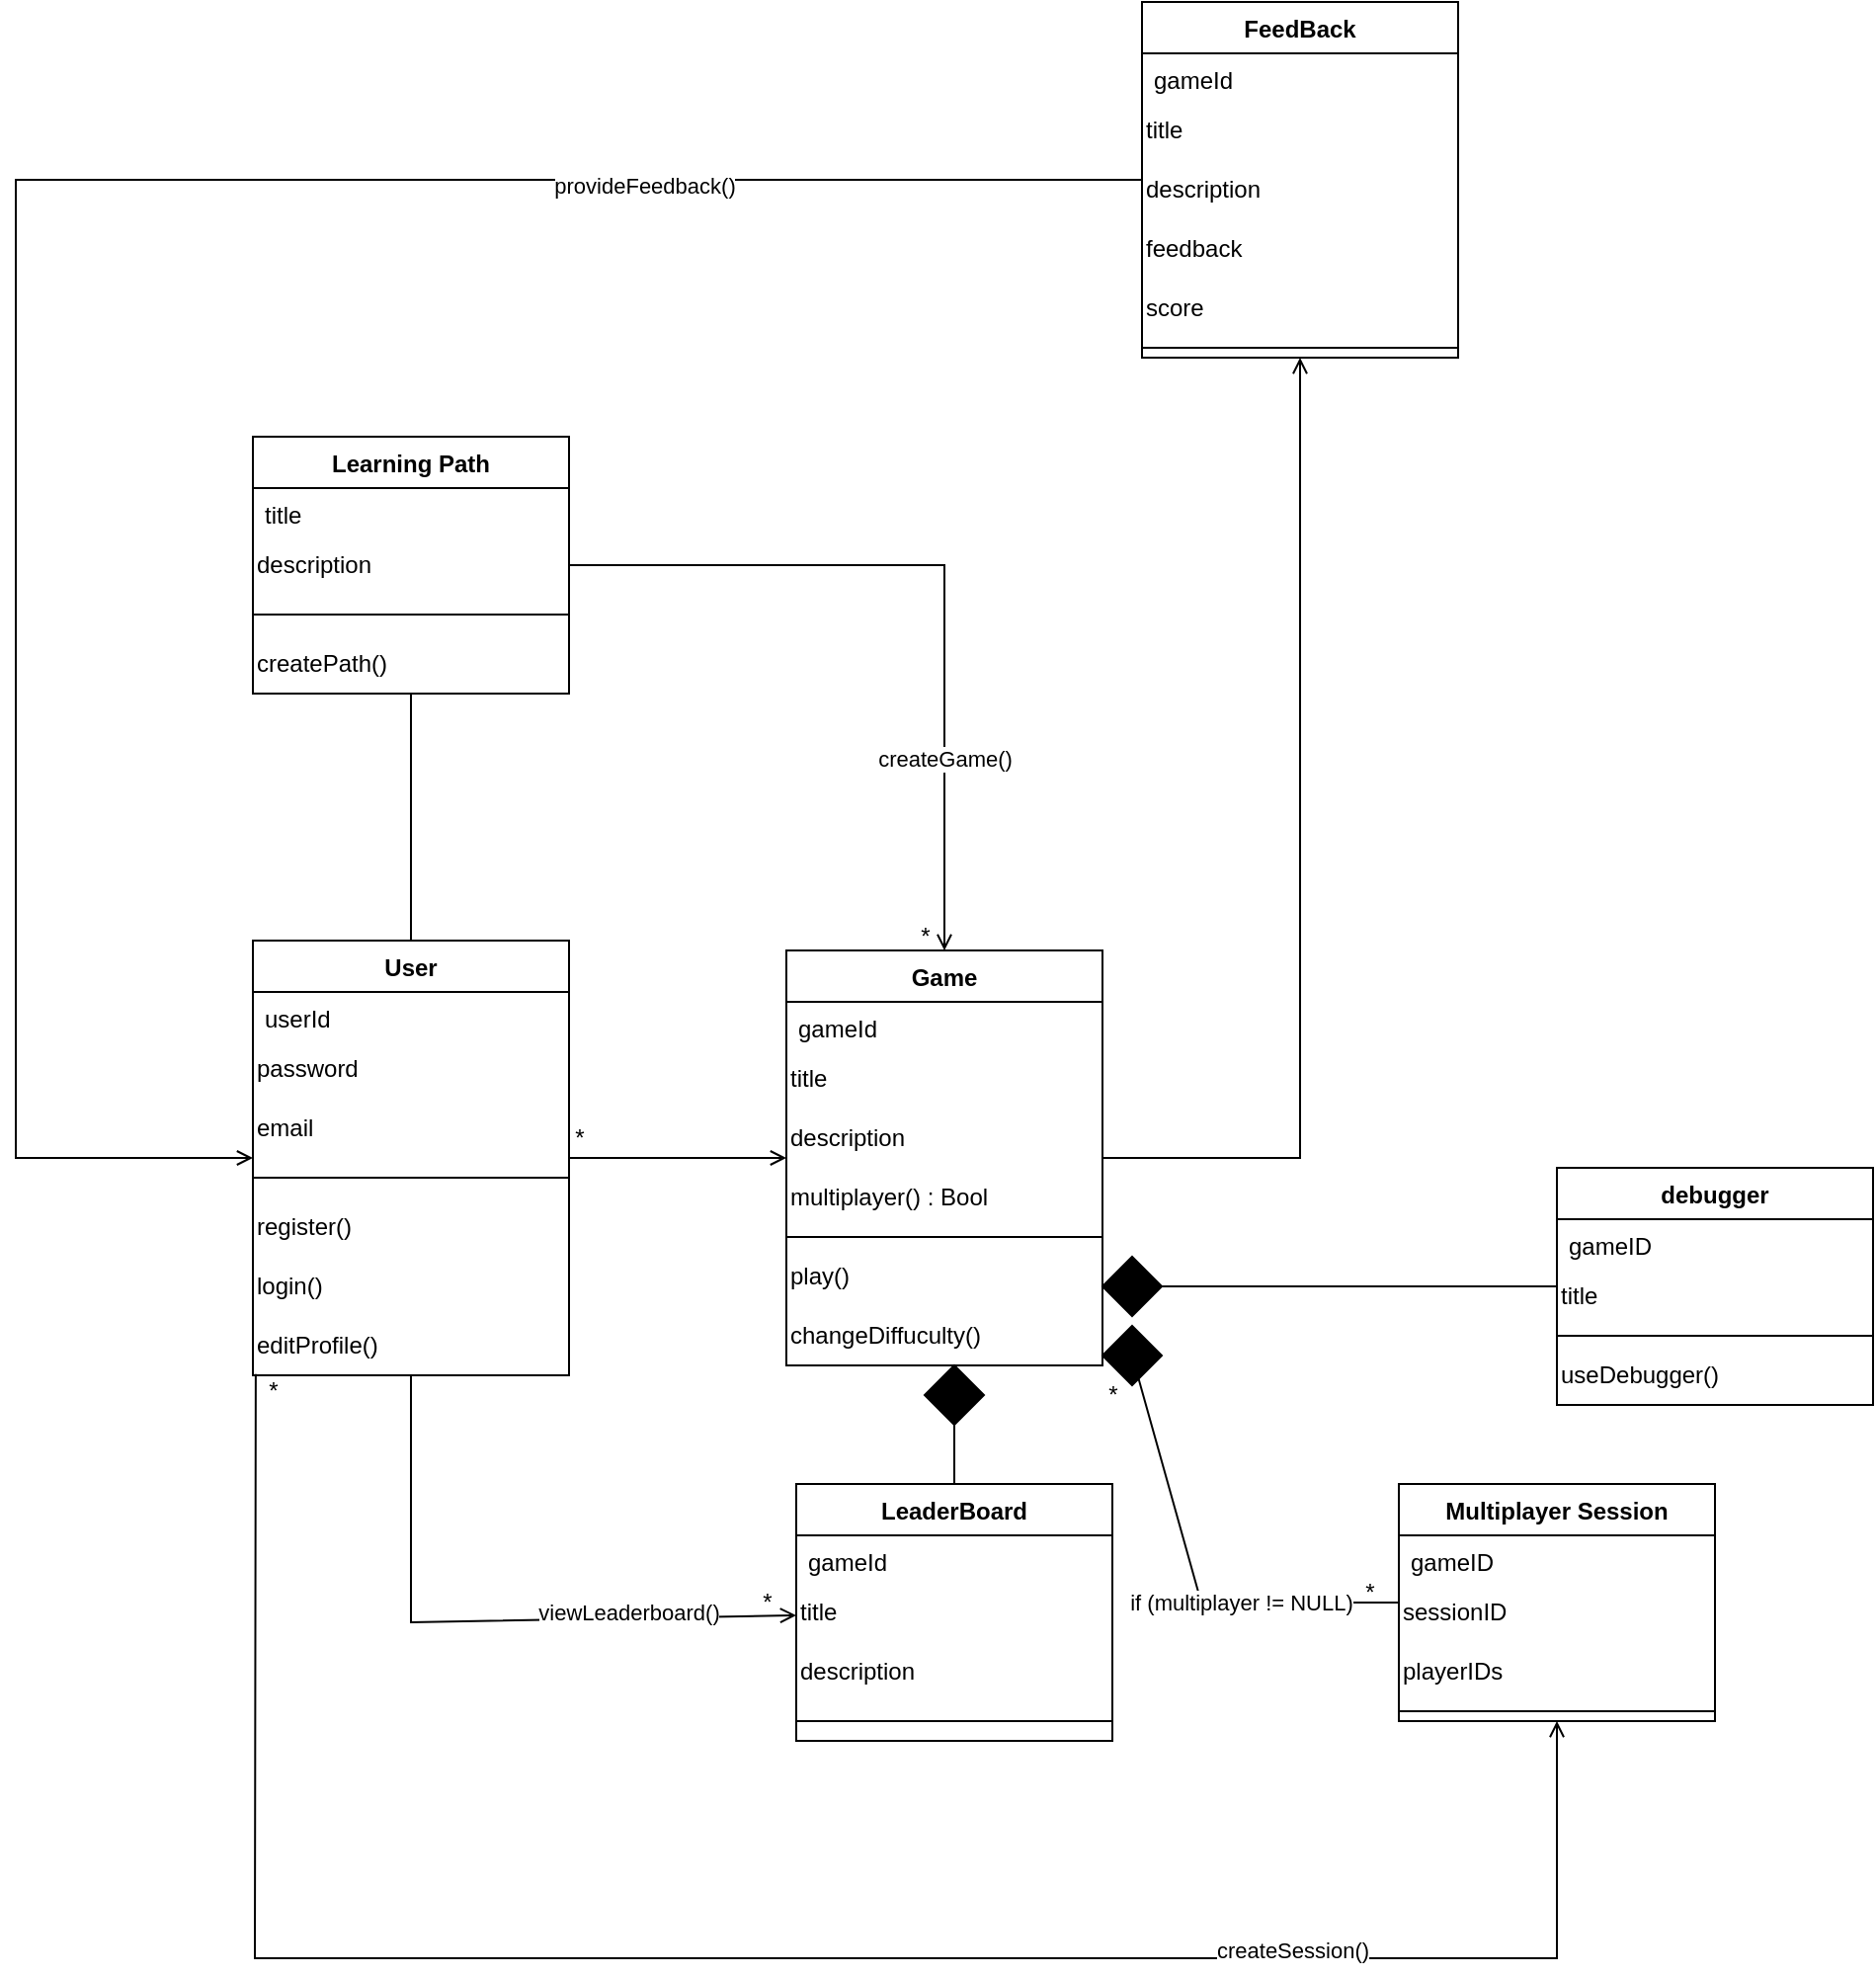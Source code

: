 <mxfile version="22.0.8" type="github">
  <diagram name="Page-1" id="pY-ZFwiOUdIzHV5ewGn6">
    <mxGraphModel dx="1749" dy="2267" grid="1" gridSize="10" guides="1" tooltips="1" connect="1" arrows="1" fold="1" page="1" pageScale="1" pageWidth="850" pageHeight="1100" math="0" shadow="0">
      <root>
        <mxCell id="0" />
        <mxCell id="1" parent="0" />
        <mxCell id="7C8xcJrHrY4QOSxnhiZb-1" value="User" style="swimlane;fontStyle=1;align=center;verticalAlign=top;childLayout=stackLayout;horizontal=1;startSize=26;horizontalStack=0;resizeParent=1;resizeParentMax=0;resizeLast=0;collapsible=1;marginBottom=0;whiteSpace=wrap;html=1;" parent="1" vertex="1">
          <mxGeometry x="180" y="175" width="160" height="220" as="geometry" />
        </mxCell>
        <mxCell id="7C8xcJrHrY4QOSxnhiZb-2" value="userId" style="text;strokeColor=none;fillColor=none;align=left;verticalAlign=top;spacingLeft=4;spacingRight=4;overflow=hidden;rotatable=0;points=[[0,0.5],[1,0.5]];portConstraint=eastwest;whiteSpace=wrap;html=1;" parent="7C8xcJrHrY4QOSxnhiZb-1" vertex="1">
          <mxGeometry y="26" width="160" height="24" as="geometry" />
        </mxCell>
        <mxCell id="7C8xcJrHrY4QOSxnhiZb-5" value="password" style="text;html=1;align=left;verticalAlign=middle;resizable=0;points=[];autosize=1;strokeColor=none;fillColor=none;" parent="7C8xcJrHrY4QOSxnhiZb-1" vertex="1">
          <mxGeometry y="50" width="160" height="30" as="geometry" />
        </mxCell>
        <mxCell id="7C8xcJrHrY4QOSxnhiZb-6" value="email" style="text;html=1;align=left;verticalAlign=middle;resizable=0;points=[];autosize=1;strokeColor=none;fillColor=none;" parent="7C8xcJrHrY4QOSxnhiZb-1" vertex="1">
          <mxGeometry y="80" width="160" height="30" as="geometry" />
        </mxCell>
        <mxCell id="7C8xcJrHrY4QOSxnhiZb-3" value="" style="line;strokeWidth=1;fillColor=none;align=left;verticalAlign=middle;spacingTop=-1;spacingLeft=3;spacingRight=3;rotatable=0;labelPosition=right;points=[];portConstraint=eastwest;strokeColor=inherit;" parent="7C8xcJrHrY4QOSxnhiZb-1" vertex="1">
          <mxGeometry y="110" width="160" height="20" as="geometry" />
        </mxCell>
        <mxCell id="7C8xcJrHrY4QOSxnhiZb-8" value="register()" style="text;html=1;align=left;verticalAlign=middle;resizable=0;points=[];autosize=1;strokeColor=none;fillColor=none;" parent="7C8xcJrHrY4QOSxnhiZb-1" vertex="1">
          <mxGeometry y="130" width="160" height="30" as="geometry" />
        </mxCell>
        <mxCell id="7C8xcJrHrY4QOSxnhiZb-10" value="login()" style="text;html=1;align=left;verticalAlign=middle;resizable=0;points=[];autosize=1;strokeColor=none;fillColor=none;" parent="7C8xcJrHrY4QOSxnhiZb-1" vertex="1">
          <mxGeometry y="160" width="160" height="30" as="geometry" />
        </mxCell>
        <mxCell id="7C8xcJrHrY4QOSxnhiZb-11" value="editProfile()" style="text;html=1;align=left;verticalAlign=middle;resizable=0;points=[];autosize=1;strokeColor=none;fillColor=none;" parent="7C8xcJrHrY4QOSxnhiZb-1" vertex="1">
          <mxGeometry y="190" width="160" height="30" as="geometry" />
        </mxCell>
        <mxCell id="7C8xcJrHrY4QOSxnhiZb-12" value="Game" style="swimlane;fontStyle=1;align=center;verticalAlign=top;childLayout=stackLayout;horizontal=1;startSize=26;horizontalStack=0;resizeParent=1;resizeParentMax=0;resizeLast=0;collapsible=1;marginBottom=0;whiteSpace=wrap;html=1;" parent="1" vertex="1">
          <mxGeometry x="450" y="180" width="160" height="210" as="geometry" />
        </mxCell>
        <mxCell id="7C8xcJrHrY4QOSxnhiZb-13" value="gameId" style="text;strokeColor=none;fillColor=none;align=left;verticalAlign=top;spacingLeft=4;spacingRight=4;overflow=hidden;rotatable=0;points=[[0,0.5],[1,0.5]];portConstraint=eastwest;whiteSpace=wrap;html=1;" parent="7C8xcJrHrY4QOSxnhiZb-12" vertex="1">
          <mxGeometry y="26" width="160" height="24" as="geometry" />
        </mxCell>
        <mxCell id="7C8xcJrHrY4QOSxnhiZb-14" value="title" style="text;html=1;align=left;verticalAlign=middle;resizable=0;points=[];autosize=1;strokeColor=none;fillColor=none;" parent="7C8xcJrHrY4QOSxnhiZb-12" vertex="1">
          <mxGeometry y="50" width="160" height="30" as="geometry" />
        </mxCell>
        <mxCell id="7C8xcJrHrY4QOSxnhiZb-15" value="description" style="text;html=1;align=left;verticalAlign=middle;resizable=0;points=[];autosize=1;strokeColor=none;fillColor=none;" parent="7C8xcJrHrY4QOSxnhiZb-12" vertex="1">
          <mxGeometry y="80" width="160" height="30" as="geometry" />
        </mxCell>
        <mxCell id="7C8xcJrHrY4QOSxnhiZb-63" value="multiplayer() : Bool" style="text;html=1;align=left;verticalAlign=middle;resizable=0;points=[];autosize=1;strokeColor=none;fillColor=none;" parent="7C8xcJrHrY4QOSxnhiZb-12" vertex="1">
          <mxGeometry y="110" width="160" height="30" as="geometry" />
        </mxCell>
        <mxCell id="7C8xcJrHrY4QOSxnhiZb-16" value="" style="line;strokeWidth=1;fillColor=none;align=left;verticalAlign=middle;spacingTop=-1;spacingLeft=3;spacingRight=3;rotatable=0;labelPosition=right;points=[];portConstraint=eastwest;strokeColor=inherit;" parent="7C8xcJrHrY4QOSxnhiZb-12" vertex="1">
          <mxGeometry y="140" width="160" height="10" as="geometry" />
        </mxCell>
        <mxCell id="7C8xcJrHrY4QOSxnhiZb-18" value="play()" style="text;html=1;align=left;verticalAlign=middle;resizable=0;points=[];autosize=1;strokeColor=none;fillColor=none;" parent="7C8xcJrHrY4QOSxnhiZb-12" vertex="1">
          <mxGeometry y="150" width="160" height="30" as="geometry" />
        </mxCell>
        <mxCell id="7C8xcJrHrY4QOSxnhiZb-21" value="changeDiffuculty()" style="text;html=1;align=left;verticalAlign=middle;resizable=0;points=[];autosize=1;strokeColor=none;fillColor=none;" parent="7C8xcJrHrY4QOSxnhiZb-12" vertex="1">
          <mxGeometry y="180" width="160" height="30" as="geometry" />
        </mxCell>
        <mxCell id="7C8xcJrHrY4QOSxnhiZb-22" value="" style="endArrow=open;html=1;rounded=0;endFill=0;" parent="1" source="7C8xcJrHrY4QOSxnhiZb-1" target="7C8xcJrHrY4QOSxnhiZb-12" edge="1">
          <mxGeometry width="50" height="50" relative="1" as="geometry">
            <mxPoint x="420" y="380" as="sourcePoint" />
            <mxPoint x="470" y="330" as="targetPoint" />
          </mxGeometry>
        </mxCell>
        <mxCell id="7C8xcJrHrY4QOSxnhiZb-23" value="*" style="text;html=1;align=center;verticalAlign=middle;resizable=0;points=[];autosize=1;strokeColor=none;fillColor=none;" parent="1" vertex="1">
          <mxGeometry x="330" y="260" width="30" height="30" as="geometry" />
        </mxCell>
        <mxCell id="7C8xcJrHrY4QOSxnhiZb-24" value="LeaderBoard" style="swimlane;fontStyle=1;align=center;verticalAlign=top;childLayout=stackLayout;horizontal=1;startSize=26;horizontalStack=0;resizeParent=1;resizeParentMax=0;resizeLast=0;collapsible=1;marginBottom=0;whiteSpace=wrap;html=1;" parent="1" vertex="1">
          <mxGeometry x="455" y="450" width="160" height="130" as="geometry" />
        </mxCell>
        <mxCell id="7C8xcJrHrY4QOSxnhiZb-25" value="gameId" style="text;strokeColor=none;fillColor=none;align=left;verticalAlign=top;spacingLeft=4;spacingRight=4;overflow=hidden;rotatable=0;points=[[0,0.5],[1,0.5]];portConstraint=eastwest;whiteSpace=wrap;html=1;" parent="7C8xcJrHrY4QOSxnhiZb-24" vertex="1">
          <mxGeometry y="26" width="160" height="24" as="geometry" />
        </mxCell>
        <mxCell id="7C8xcJrHrY4QOSxnhiZb-26" value="title" style="text;html=1;align=left;verticalAlign=middle;resizable=0;points=[];autosize=1;strokeColor=none;fillColor=none;" parent="7C8xcJrHrY4QOSxnhiZb-24" vertex="1">
          <mxGeometry y="50" width="160" height="30" as="geometry" />
        </mxCell>
        <mxCell id="7C8xcJrHrY4QOSxnhiZb-27" value="description" style="text;html=1;align=left;verticalAlign=middle;resizable=0;points=[];autosize=1;strokeColor=none;fillColor=none;" parent="7C8xcJrHrY4QOSxnhiZb-24" vertex="1">
          <mxGeometry y="80" width="160" height="30" as="geometry" />
        </mxCell>
        <mxCell id="7C8xcJrHrY4QOSxnhiZb-28" value="" style="line;strokeWidth=1;fillColor=none;align=left;verticalAlign=middle;spacingTop=-1;spacingLeft=3;spacingRight=3;rotatable=0;labelPosition=right;points=[];portConstraint=eastwest;strokeColor=inherit;" parent="7C8xcJrHrY4QOSxnhiZb-24" vertex="1">
          <mxGeometry y="110" width="160" height="20" as="geometry" />
        </mxCell>
        <mxCell id="7C8xcJrHrY4QOSxnhiZb-33" value="" style="endArrow=none;html=1;rounded=0;endFill=0;" parent="1" source="7C8xcJrHrY4QOSxnhiZb-34" target="7C8xcJrHrY4QOSxnhiZb-24" edge="1">
          <mxGeometry width="50" height="50" relative="1" as="geometry">
            <mxPoint x="380" y="510" as="sourcePoint" />
            <mxPoint x="430" y="460" as="targetPoint" />
          </mxGeometry>
        </mxCell>
        <mxCell id="7C8xcJrHrY4QOSxnhiZb-34" value="" style="rhombus;whiteSpace=wrap;html=1;fillColor=#000000;" parent="1" vertex="1">
          <mxGeometry x="520" y="390" width="30" height="30" as="geometry" />
        </mxCell>
        <mxCell id="7C8xcJrHrY4QOSxnhiZb-37" value="" style="endArrow=open;html=1;rounded=0;endFill=0;" parent="1" source="7C8xcJrHrY4QOSxnhiZb-1" target="7C8xcJrHrY4QOSxnhiZb-24" edge="1">
          <mxGeometry width="50" height="50" relative="1" as="geometry">
            <mxPoint x="380" y="510" as="sourcePoint" />
            <mxPoint x="430" y="460" as="targetPoint" />
            <Array as="points">
              <mxPoint x="260" y="520" />
            </Array>
          </mxGeometry>
        </mxCell>
        <mxCell id="7C8xcJrHrY4QOSxnhiZb-38" value="viewLeaderboard()" style="edgeLabel;html=1;align=center;verticalAlign=middle;resizable=0;points=[];" parent="7C8xcJrHrY4QOSxnhiZb-37" vertex="1" connectable="0">
          <mxGeometry x="0.467" y="3" relative="1" as="geometry">
            <mxPoint as="offset" />
          </mxGeometry>
        </mxCell>
        <mxCell id="7C8xcJrHrY4QOSxnhiZb-39" value="Learning Path" style="swimlane;fontStyle=1;align=center;verticalAlign=top;childLayout=stackLayout;horizontal=1;startSize=26;horizontalStack=0;resizeParent=1;resizeParentMax=0;resizeLast=0;collapsible=1;marginBottom=0;whiteSpace=wrap;html=1;" parent="1" vertex="1">
          <mxGeometry x="180" y="-80" width="160" height="130" as="geometry" />
        </mxCell>
        <mxCell id="7C8xcJrHrY4QOSxnhiZb-40" value="title" style="text;strokeColor=none;fillColor=none;align=left;verticalAlign=top;spacingLeft=4;spacingRight=4;overflow=hidden;rotatable=0;points=[[0,0.5],[1,0.5]];portConstraint=eastwest;whiteSpace=wrap;html=1;" parent="7C8xcJrHrY4QOSxnhiZb-39" vertex="1">
          <mxGeometry y="26" width="160" height="24" as="geometry" />
        </mxCell>
        <mxCell id="7C8xcJrHrY4QOSxnhiZb-41" value="description" style="text;html=1;align=left;verticalAlign=middle;resizable=0;points=[];autosize=1;strokeColor=none;fillColor=none;" parent="7C8xcJrHrY4QOSxnhiZb-39" vertex="1">
          <mxGeometry y="50" width="160" height="30" as="geometry" />
        </mxCell>
        <mxCell id="7C8xcJrHrY4QOSxnhiZb-43" value="" style="line;strokeWidth=1;fillColor=none;align=left;verticalAlign=middle;spacingTop=-1;spacingLeft=3;spacingRight=3;rotatable=0;labelPosition=right;points=[];portConstraint=eastwest;strokeColor=inherit;" parent="7C8xcJrHrY4QOSxnhiZb-39" vertex="1">
          <mxGeometry y="80" width="160" height="20" as="geometry" />
        </mxCell>
        <mxCell id="7C8xcJrHrY4QOSxnhiZb-44" value="createPath()" style="text;html=1;align=left;verticalAlign=middle;resizable=0;points=[];autosize=1;strokeColor=none;fillColor=none;" parent="7C8xcJrHrY4QOSxnhiZb-39" vertex="1">
          <mxGeometry y="100" width="160" height="30" as="geometry" />
        </mxCell>
        <mxCell id="7C8xcJrHrY4QOSxnhiZb-48" value="" style="endArrow=none;html=1;rounded=0;endFill=0;" parent="1" source="7C8xcJrHrY4QOSxnhiZb-1" target="7C8xcJrHrY4QOSxnhiZb-39" edge="1">
          <mxGeometry width="50" height="50" relative="1" as="geometry">
            <mxPoint x="420" y="180" as="sourcePoint" />
            <mxPoint x="210" y="-40" as="targetPoint" />
          </mxGeometry>
        </mxCell>
        <mxCell id="7C8xcJrHrY4QOSxnhiZb-51" value="" style="endArrow=open;html=1;rounded=0;endFill=0;" parent="1" source="7C8xcJrHrY4QOSxnhiZb-39" target="7C8xcJrHrY4QOSxnhiZb-12" edge="1">
          <mxGeometry width="50" height="50" relative="1" as="geometry">
            <mxPoint x="420" y="280" as="sourcePoint" />
            <mxPoint x="470" y="230" as="targetPoint" />
            <Array as="points">
              <mxPoint x="530" y="-15" />
            </Array>
          </mxGeometry>
        </mxCell>
        <mxCell id="7C8xcJrHrY4QOSxnhiZb-52" value="createGame()" style="edgeLabel;html=1;align=center;verticalAlign=middle;resizable=0;points=[];" parent="7C8xcJrHrY4QOSxnhiZb-51" vertex="1" connectable="0">
          <mxGeometry x="0.492" relative="1" as="geometry">
            <mxPoint y="1" as="offset" />
          </mxGeometry>
        </mxCell>
        <mxCell id="7C8xcJrHrY4QOSxnhiZb-53" value="FeedBack" style="swimlane;fontStyle=1;align=center;verticalAlign=top;childLayout=stackLayout;horizontal=1;startSize=26;horizontalStack=0;resizeParent=1;resizeParentMax=0;resizeLast=0;collapsible=1;marginBottom=0;whiteSpace=wrap;html=1;" parent="1" vertex="1">
          <mxGeometry x="630" y="-300" width="160" height="180" as="geometry" />
        </mxCell>
        <mxCell id="7C8xcJrHrY4QOSxnhiZb-54" value="gameId" style="text;strokeColor=none;fillColor=none;align=left;verticalAlign=top;spacingLeft=4;spacingRight=4;overflow=hidden;rotatable=0;points=[[0,0.5],[1,0.5]];portConstraint=eastwest;whiteSpace=wrap;html=1;" parent="7C8xcJrHrY4QOSxnhiZb-53" vertex="1">
          <mxGeometry y="26" width="160" height="24" as="geometry" />
        </mxCell>
        <mxCell id="7C8xcJrHrY4QOSxnhiZb-55" value="title" style="text;html=1;align=left;verticalAlign=middle;resizable=0;points=[];autosize=1;strokeColor=none;fillColor=none;" parent="7C8xcJrHrY4QOSxnhiZb-53" vertex="1">
          <mxGeometry y="50" width="160" height="30" as="geometry" />
        </mxCell>
        <mxCell id="7C8xcJrHrY4QOSxnhiZb-56" value="description" style="text;html=1;align=left;verticalAlign=middle;resizable=0;points=[];autosize=1;strokeColor=none;fillColor=none;" parent="7C8xcJrHrY4QOSxnhiZb-53" vertex="1">
          <mxGeometry y="80" width="160" height="30" as="geometry" />
        </mxCell>
        <mxCell id="7C8xcJrHrY4QOSxnhiZb-61" value="feedback" style="text;html=1;align=left;verticalAlign=middle;resizable=0;points=[];autosize=1;strokeColor=none;fillColor=none;" parent="7C8xcJrHrY4QOSxnhiZb-53" vertex="1">
          <mxGeometry y="110" width="160" height="30" as="geometry" />
        </mxCell>
        <mxCell id="7C8xcJrHrY4QOSxnhiZb-62" value="score" style="text;html=1;align=left;verticalAlign=middle;resizable=0;points=[];autosize=1;strokeColor=none;fillColor=none;" parent="7C8xcJrHrY4QOSxnhiZb-53" vertex="1">
          <mxGeometry y="140" width="160" height="30" as="geometry" />
        </mxCell>
        <mxCell id="7C8xcJrHrY4QOSxnhiZb-57" value="" style="line;strokeWidth=1;fillColor=none;align=left;verticalAlign=middle;spacingTop=-1;spacingLeft=3;spacingRight=3;rotatable=0;labelPosition=right;points=[];portConstraint=eastwest;strokeColor=inherit;" parent="7C8xcJrHrY4QOSxnhiZb-53" vertex="1">
          <mxGeometry y="170" width="160" height="10" as="geometry" />
        </mxCell>
        <mxCell id="7C8xcJrHrY4QOSxnhiZb-64" value="" style="endArrow=open;html=1;rounded=0;endFill=0;" parent="1" source="7C8xcJrHrY4QOSxnhiZb-12" target="7C8xcJrHrY4QOSxnhiZb-53" edge="1">
          <mxGeometry width="50" height="50" relative="1" as="geometry">
            <mxPoint x="730" y="260" as="sourcePoint" />
            <mxPoint x="730" y="200" as="targetPoint" />
            <Array as="points">
              <mxPoint x="710" y="285" />
            </Array>
          </mxGeometry>
        </mxCell>
        <mxCell id="7C8xcJrHrY4QOSxnhiZb-65" value="" style="endArrow=open;html=1;rounded=0;endFill=0;" parent="1" source="7C8xcJrHrY4QOSxnhiZb-53" target="7C8xcJrHrY4QOSxnhiZb-1" edge="1">
          <mxGeometry width="50" height="50" relative="1" as="geometry">
            <mxPoint x="560" y="-100" as="sourcePoint" />
            <mxPoint x="60" y="330" as="targetPoint" />
            <Array as="points">
              <mxPoint x="60" y="-210" />
              <mxPoint x="60" y="285" />
            </Array>
          </mxGeometry>
        </mxCell>
        <mxCell id="7C8xcJrHrY4QOSxnhiZb-66" value="provideFeedback()" style="edgeLabel;html=1;align=center;verticalAlign=middle;resizable=0;points=[];" parent="7C8xcJrHrY4QOSxnhiZb-65" vertex="1" connectable="0">
          <mxGeometry x="-0.575" y="3" relative="1" as="geometry">
            <mxPoint as="offset" />
          </mxGeometry>
        </mxCell>
        <mxCell id="7C8xcJrHrY4QOSxnhiZb-68" value="debugger" style="swimlane;fontStyle=1;align=center;verticalAlign=top;childLayout=stackLayout;horizontal=1;startSize=26;horizontalStack=0;resizeParent=1;resizeParentMax=0;resizeLast=0;collapsible=1;marginBottom=0;whiteSpace=wrap;html=1;" parent="1" vertex="1">
          <mxGeometry x="840" y="290" width="160" height="120" as="geometry" />
        </mxCell>
        <mxCell id="7C8xcJrHrY4QOSxnhiZb-69" value="gameID" style="text;strokeColor=none;fillColor=none;align=left;verticalAlign=top;spacingLeft=4;spacingRight=4;overflow=hidden;rotatable=0;points=[[0,0.5],[1,0.5]];portConstraint=eastwest;whiteSpace=wrap;html=1;" parent="7C8xcJrHrY4QOSxnhiZb-68" vertex="1">
          <mxGeometry y="26" width="160" height="24" as="geometry" />
        </mxCell>
        <mxCell id="7C8xcJrHrY4QOSxnhiZb-70" value="title" style="text;html=1;align=left;verticalAlign=middle;resizable=0;points=[];autosize=1;strokeColor=none;fillColor=none;" parent="7C8xcJrHrY4QOSxnhiZb-68" vertex="1">
          <mxGeometry y="50" width="160" height="30" as="geometry" />
        </mxCell>
        <mxCell id="7C8xcJrHrY4QOSxnhiZb-73" value="" style="line;strokeWidth=1;fillColor=none;align=left;verticalAlign=middle;spacingTop=-1;spacingLeft=3;spacingRight=3;rotatable=0;labelPosition=right;points=[];portConstraint=eastwest;strokeColor=inherit;" parent="7C8xcJrHrY4QOSxnhiZb-68" vertex="1">
          <mxGeometry y="80" width="160" height="10" as="geometry" />
        </mxCell>
        <mxCell id="7C8xcJrHrY4QOSxnhiZb-74" value="useDebugger()" style="text;html=1;align=left;verticalAlign=middle;resizable=0;points=[];autosize=1;strokeColor=none;fillColor=none;" parent="7C8xcJrHrY4QOSxnhiZb-68" vertex="1">
          <mxGeometry y="90" width="160" height="30" as="geometry" />
        </mxCell>
        <mxCell id="7C8xcJrHrY4QOSxnhiZb-77" value="" style="endArrow=none;html=1;rounded=0;" parent="1" source="7C8xcJrHrY4QOSxnhiZb-68" target="7C8xcJrHrY4QOSxnhiZb-76" edge="1">
          <mxGeometry width="50" height="50" relative="1" as="geometry">
            <mxPoint x="850" y="413" as="sourcePoint" />
            <mxPoint x="610" y="317" as="targetPoint" />
          </mxGeometry>
        </mxCell>
        <mxCell id="7C8xcJrHrY4QOSxnhiZb-76" value="" style="rhombus;whiteSpace=wrap;html=1;fillColor=#000000;" parent="1" vertex="1">
          <mxGeometry x="610" y="335" width="30" height="30" as="geometry" />
        </mxCell>
        <mxCell id="7C8xcJrHrY4QOSxnhiZb-78" value="Multiplayer Session" style="swimlane;fontStyle=1;align=center;verticalAlign=top;childLayout=stackLayout;horizontal=1;startSize=26;horizontalStack=0;resizeParent=1;resizeParentMax=0;resizeLast=0;collapsible=1;marginBottom=0;whiteSpace=wrap;html=1;" parent="1" vertex="1">
          <mxGeometry x="760" y="450" width="160" height="120" as="geometry" />
        </mxCell>
        <mxCell id="7C8xcJrHrY4QOSxnhiZb-79" value="gameID" style="text;strokeColor=none;fillColor=none;align=left;verticalAlign=top;spacingLeft=4;spacingRight=4;overflow=hidden;rotatable=0;points=[[0,0.5],[1,0.5]];portConstraint=eastwest;whiteSpace=wrap;html=1;" parent="7C8xcJrHrY4QOSxnhiZb-78" vertex="1">
          <mxGeometry y="26" width="160" height="24" as="geometry" />
        </mxCell>
        <mxCell id="7C8xcJrHrY4QOSxnhiZb-80" value="sessionID" style="text;html=1;align=left;verticalAlign=middle;resizable=0;points=[];autosize=1;strokeColor=none;fillColor=none;" parent="7C8xcJrHrY4QOSxnhiZb-78" vertex="1">
          <mxGeometry y="50" width="160" height="30" as="geometry" />
        </mxCell>
        <mxCell id="7C8xcJrHrY4QOSxnhiZb-82" value="playerIDs" style="text;html=1;align=left;verticalAlign=middle;resizable=0;points=[];autosize=1;strokeColor=none;fillColor=none;" parent="7C8xcJrHrY4QOSxnhiZb-78" vertex="1">
          <mxGeometry y="80" width="160" height="30" as="geometry" />
        </mxCell>
        <mxCell id="7C8xcJrHrY4QOSxnhiZb-83" value="" style="line;strokeWidth=1;fillColor=none;align=left;verticalAlign=middle;spacingTop=-1;spacingLeft=3;spacingRight=3;rotatable=0;labelPosition=right;points=[];portConstraint=eastwest;strokeColor=inherit;" parent="7C8xcJrHrY4QOSxnhiZb-78" vertex="1">
          <mxGeometry y="110" width="160" height="10" as="geometry" />
        </mxCell>
        <mxCell id="7C8xcJrHrY4QOSxnhiZb-88" value="" style="endArrow=none;html=1;rounded=0;endFill=0;" parent="1" source="7C8xcJrHrY4QOSxnhiZb-78" target="7C8xcJrHrY4QOSxnhiZb-90" edge="1">
          <mxGeometry width="50" height="50" relative="1" as="geometry">
            <mxPoint x="730" y="550" as="sourcePoint" />
            <mxPoint x="720" y="520" as="targetPoint" />
            <Array as="points">
              <mxPoint x="660" y="510" />
            </Array>
          </mxGeometry>
        </mxCell>
        <mxCell id="7C8xcJrHrY4QOSxnhiZb-92" value="if (multiplayer != NULL)" style="edgeLabel;html=1;align=center;verticalAlign=middle;resizable=0;points=[];" parent="7C8xcJrHrY4QOSxnhiZb-88" vertex="1" connectable="0">
          <mxGeometry x="-0.662" y="3" relative="1" as="geometry">
            <mxPoint x="-43" y="-3" as="offset" />
          </mxGeometry>
        </mxCell>
        <mxCell id="7C8xcJrHrY4QOSxnhiZb-90" value="" style="rhombus;whiteSpace=wrap;html=1;fillColor=#000000;" parent="1" vertex="1">
          <mxGeometry x="610" y="370" width="30" height="30" as="geometry" />
        </mxCell>
        <mxCell id="7C8xcJrHrY4QOSxnhiZb-93" value="*" style="text;html=1;align=center;verticalAlign=middle;resizable=0;points=[];autosize=1;strokeColor=none;fillColor=none;" parent="1" vertex="1">
          <mxGeometry x="600" y="390" width="30" height="30" as="geometry" />
        </mxCell>
        <mxCell id="7C8xcJrHrY4QOSxnhiZb-94" value="" style="endArrow=open;html=1;rounded=0;exitX=0.009;exitY=0.98;exitDx=0;exitDy=0;exitPerimeter=0;endFill=0;" parent="1" source="7C8xcJrHrY4QOSxnhiZb-11" target="7C8xcJrHrY4QOSxnhiZb-78" edge="1">
          <mxGeometry width="50" height="50" relative="1" as="geometry">
            <mxPoint x="490" y="430" as="sourcePoint" />
            <mxPoint x="870" y="690" as="targetPoint" />
            <Array as="points">
              <mxPoint x="181" y="690" />
              <mxPoint x="840" y="690" />
            </Array>
          </mxGeometry>
        </mxCell>
        <mxCell id="7C8xcJrHrY4QOSxnhiZb-95" value="createSession()" style="edgeLabel;html=1;align=center;verticalAlign=middle;resizable=0;points=[];" parent="7C8xcJrHrY4QOSxnhiZb-94" vertex="1" connectable="0">
          <mxGeometry x="0.526" y="4" relative="1" as="geometry">
            <mxPoint as="offset" />
          </mxGeometry>
        </mxCell>
        <mxCell id="mvbsk_D5tr1hFuZK7gOH-7" value="*" style="text;html=1;align=center;verticalAlign=middle;resizable=0;points=[];autosize=1;strokeColor=none;fillColor=none;" vertex="1" parent="1">
          <mxGeometry x="175" y="388" width="30" height="30" as="geometry" />
        </mxCell>
        <mxCell id="mvbsk_D5tr1hFuZK7gOH-8" value="*" style="text;html=1;align=center;verticalAlign=middle;resizable=0;points=[];autosize=1;strokeColor=none;fillColor=none;" vertex="1" parent="1">
          <mxGeometry x="505" y="158" width="30" height="30" as="geometry" />
        </mxCell>
        <mxCell id="mvbsk_D5tr1hFuZK7gOH-9" value="*" style="text;html=1;align=center;verticalAlign=middle;resizable=0;points=[];autosize=1;strokeColor=none;fillColor=none;" vertex="1" parent="1">
          <mxGeometry x="425" y="495" width="30" height="30" as="geometry" />
        </mxCell>
        <mxCell id="mvbsk_D5tr1hFuZK7gOH-10" value="*" style="text;html=1;align=center;verticalAlign=middle;resizable=0;points=[];autosize=1;strokeColor=none;fillColor=none;" vertex="1" parent="1">
          <mxGeometry x="730" y="490" width="30" height="30" as="geometry" />
        </mxCell>
      </root>
    </mxGraphModel>
  </diagram>
</mxfile>
